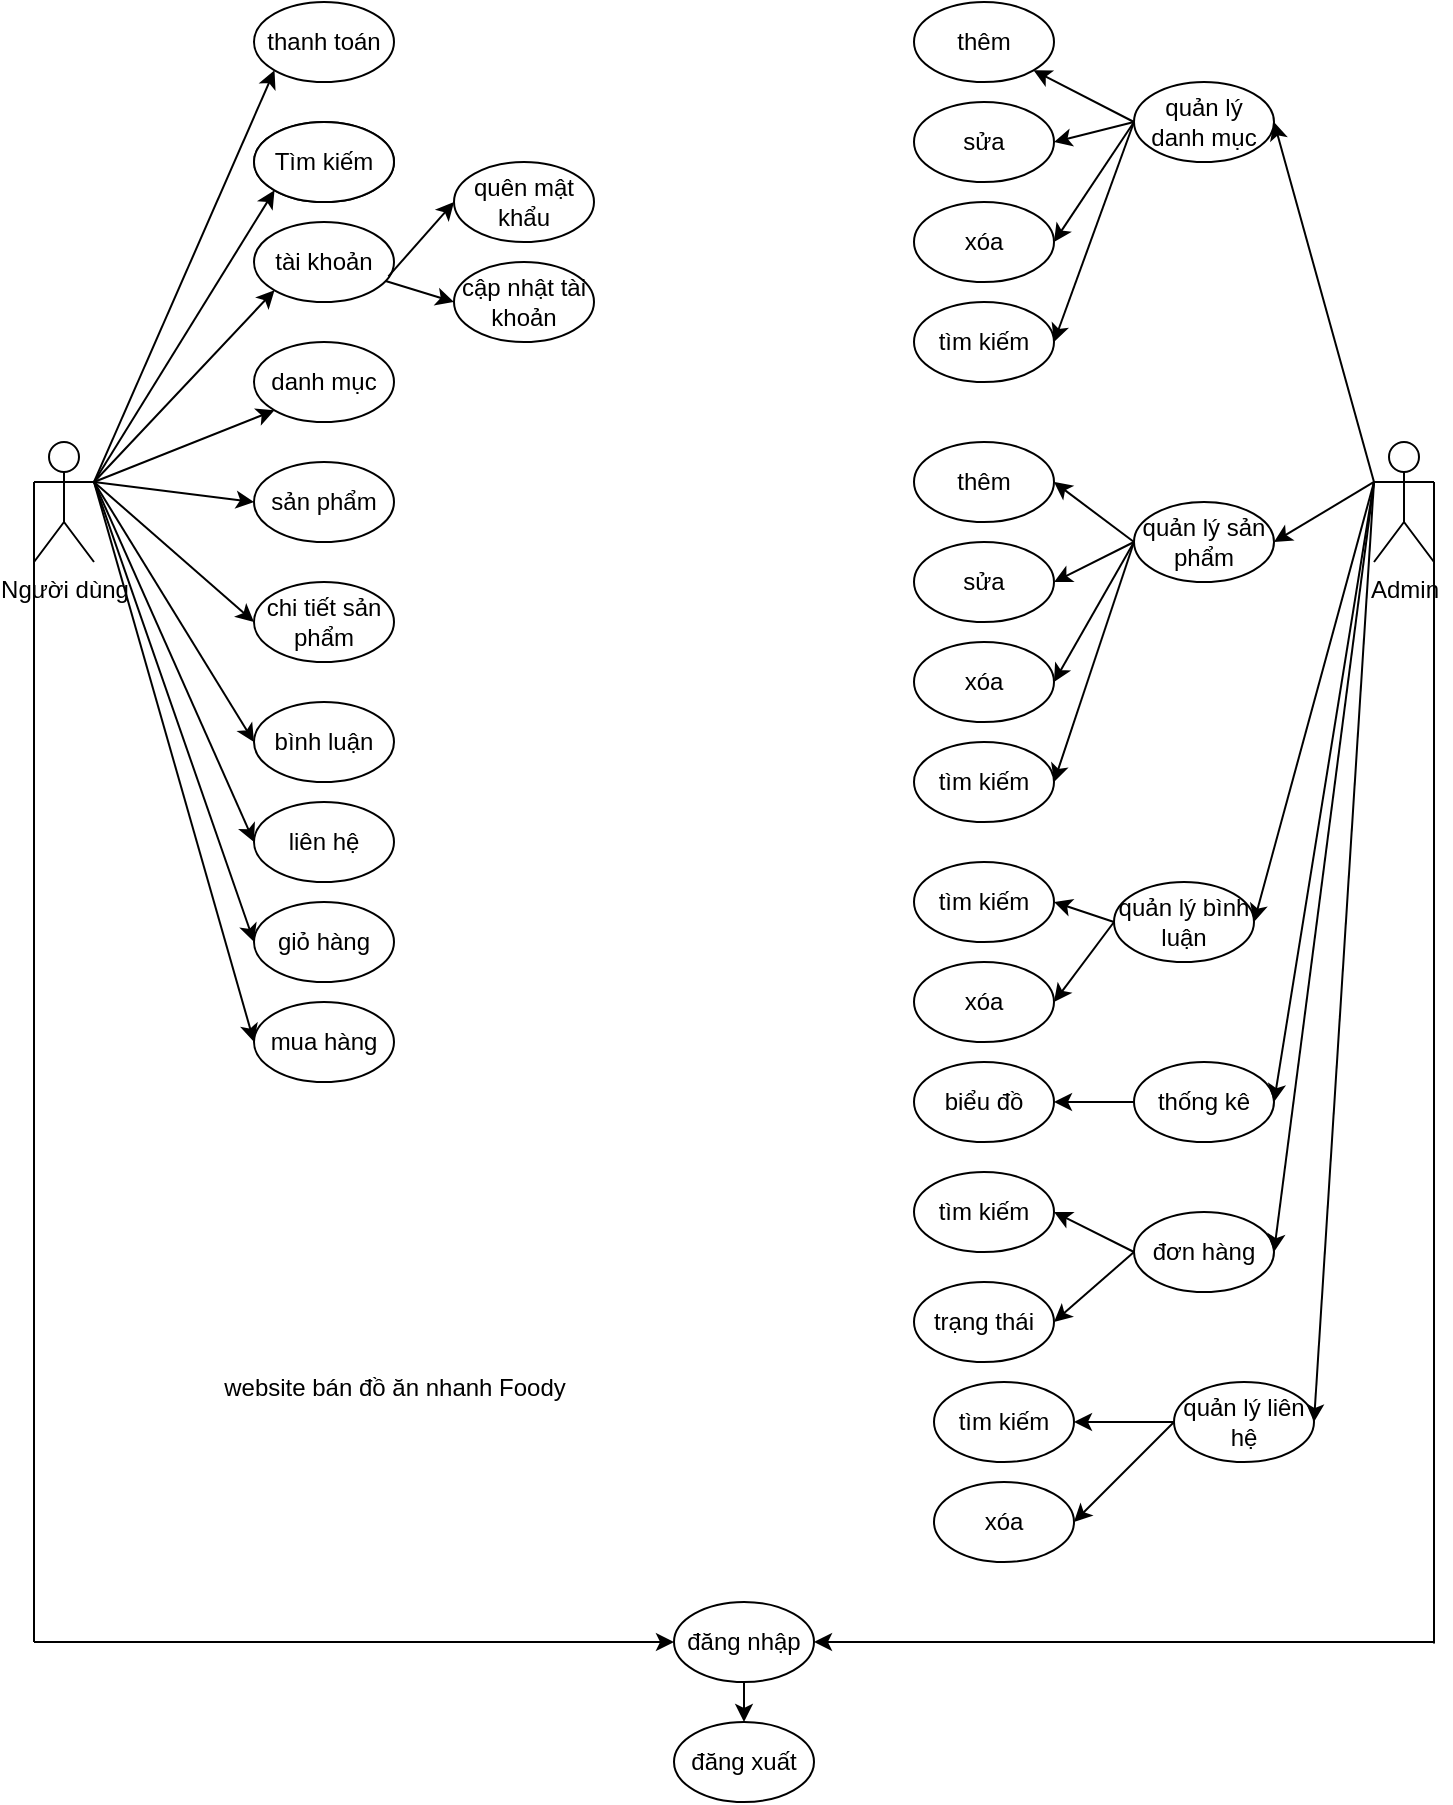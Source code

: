 <mxfile version="22.1.5" type="google">
  <diagram name="Trang-1" id="VGDVJF5gW8uE5xd4Rh-o">
    <mxGraphModel grid="1" page="1" gridSize="10" guides="1" tooltips="1" connect="1" arrows="1" fold="1" pageScale="1" pageWidth="827" pageHeight="1169" math="0" shadow="0">
      <root>
        <mxCell id="0" />
        <mxCell id="1" parent="0" />
        <mxCell id="Pf5I1L1zVMzR1r-fhsG0-1" value="Admin" style="shape=umlActor;verticalLabelPosition=bottom;verticalAlign=top;html=1;outlineConnect=0;" vertex="1" parent="1">
          <mxGeometry x="750" y="200" width="30" height="60" as="geometry" />
        </mxCell>
        <mxCell id="Pf5I1L1zVMzR1r-fhsG0-2" value="Người dùng" style="shape=umlActor;verticalLabelPosition=bottom;verticalAlign=top;html=1;outlineConnect=0;" vertex="1" parent="1">
          <mxGeometry x="80" y="200" width="30" height="60" as="geometry" />
        </mxCell>
        <mxCell id="Pf5I1L1zVMzR1r-fhsG0-7" value="Tìm kiếm" style="ellipse;whiteSpace=wrap;html=1;" vertex="1" parent="1">
          <mxGeometry x="190" y="40" width="70" height="40" as="geometry" />
        </mxCell>
        <mxCell id="Pf5I1L1zVMzR1r-fhsG0-8" value="Tìm kiếm" style="ellipse;whiteSpace=wrap;html=1;" vertex="1" parent="1">
          <mxGeometry x="190" y="40" width="70" height="40" as="geometry" />
        </mxCell>
        <mxCell id="Pf5I1L1zVMzR1r-fhsG0-9" value="tài khoản" style="ellipse;whiteSpace=wrap;html=1;" vertex="1" parent="1">
          <mxGeometry x="190" y="90" width="70" height="40" as="geometry" />
        </mxCell>
        <mxCell id="Pf5I1L1zVMzR1r-fhsG0-11" value="bình luận" style="ellipse;whiteSpace=wrap;html=1;" vertex="1" parent="1">
          <mxGeometry x="190" y="330" width="70" height="40" as="geometry" />
        </mxCell>
        <mxCell id="Pf5I1L1zVMzR1r-fhsG0-12" value="sản phẩm" style="ellipse;whiteSpace=wrap;html=1;" vertex="1" parent="1">
          <mxGeometry x="190" y="210" width="70" height="40" as="geometry" />
        </mxCell>
        <mxCell id="Pf5I1L1zVMzR1r-fhsG0-13" value="danh mục" style="ellipse;whiteSpace=wrap;html=1;" vertex="1" parent="1">
          <mxGeometry x="190" y="150" width="70" height="40" as="geometry" />
        </mxCell>
        <mxCell id="Pf5I1L1zVMzR1r-fhsG0-14" value="cập nhật tài khoản" style="ellipse;whiteSpace=wrap;html=1;" vertex="1" parent="1">
          <mxGeometry x="290" y="110" width="70" height="40" as="geometry" />
        </mxCell>
        <mxCell id="Pf5I1L1zVMzR1r-fhsG0-15" value="chi tiết sản phẩm" style="ellipse;whiteSpace=wrap;html=1;" vertex="1" parent="1">
          <mxGeometry x="190" y="270" width="70" height="40" as="geometry" />
        </mxCell>
        <mxCell id="Pf5I1L1zVMzR1r-fhsG0-16" value="quên mật khẩu" style="ellipse;whiteSpace=wrap;html=1;" vertex="1" parent="1">
          <mxGeometry x="290" y="60" width="70" height="40" as="geometry" />
        </mxCell>
        <mxCell id="Pf5I1L1zVMzR1r-fhsG0-19" value="" style="endArrow=classic;html=1;rounded=0;exitX=0.96;exitY=0.68;exitDx=0;exitDy=0;exitPerimeter=0;entryX=0;entryY=0.5;entryDx=0;entryDy=0;" edge="1" parent="1" source="Pf5I1L1zVMzR1r-fhsG0-9" target="Pf5I1L1zVMzR1r-fhsG0-16">
          <mxGeometry width="50" height="50" relative="1" as="geometry">
            <mxPoint x="390" y="270" as="sourcePoint" />
            <mxPoint x="440" y="220" as="targetPoint" />
          </mxGeometry>
        </mxCell>
        <mxCell id="Pf5I1L1zVMzR1r-fhsG0-20" value="" style="endArrow=classic;html=1;rounded=0;entryX=0;entryY=0.5;entryDx=0;entryDy=0;" edge="1" parent="1" source="Pf5I1L1zVMzR1r-fhsG0-9" target="Pf5I1L1zVMzR1r-fhsG0-14">
          <mxGeometry width="50" height="50" relative="1" as="geometry">
            <mxPoint x="260" y="120" as="sourcePoint" />
            <mxPoint x="440" y="220" as="targetPoint" />
          </mxGeometry>
        </mxCell>
        <mxCell id="Pf5I1L1zVMzR1r-fhsG0-21" value="giỏ hàng" style="ellipse;whiteSpace=wrap;html=1;" vertex="1" parent="1">
          <mxGeometry x="190" y="430" width="70" height="40" as="geometry" />
        </mxCell>
        <mxCell id="Pf5I1L1zVMzR1r-fhsG0-22" value="liên hệ" style="ellipse;whiteSpace=wrap;html=1;" vertex="1" parent="1">
          <mxGeometry x="190" y="380" width="70" height="40" as="geometry" />
        </mxCell>
        <mxCell id="Pf5I1L1zVMzR1r-fhsG0-23" value="mua hàng" style="ellipse;whiteSpace=wrap;html=1;" vertex="1" parent="1">
          <mxGeometry x="190" y="480" width="70" height="40" as="geometry" />
        </mxCell>
        <mxCell id="Pf5I1L1zVMzR1r-fhsG0-24" value="tìm kiếm" style="ellipse;whiteSpace=wrap;html=1;" vertex="1" parent="1">
          <mxGeometry x="520" y="130" width="70" height="40" as="geometry" />
        </mxCell>
        <mxCell id="Pf5I1L1zVMzR1r-fhsG0-25" value="thanh toán" style="ellipse;whiteSpace=wrap;html=1;" vertex="1" parent="1">
          <mxGeometry x="190" y="-20" width="70" height="40" as="geometry" />
        </mxCell>
        <mxCell id="Pf5I1L1zVMzR1r-fhsG0-26" value="quản lý danh mục" style="ellipse;whiteSpace=wrap;html=1;" vertex="1" parent="1">
          <mxGeometry x="630" y="20" width="70" height="40" as="geometry" />
        </mxCell>
        <mxCell id="Pf5I1L1zVMzR1r-fhsG0-28" value="" style="endArrow=classic;html=1;rounded=0;exitX=1;exitY=0.333;exitDx=0;exitDy=0;exitPerimeter=0;entryX=0;entryY=1;entryDx=0;entryDy=0;" edge="1" parent="1" source="Pf5I1L1zVMzR1r-fhsG0-2" target="Pf5I1L1zVMzR1r-fhsG0-25">
          <mxGeometry width="50" height="50" relative="1" as="geometry">
            <mxPoint x="390" y="270" as="sourcePoint" />
            <mxPoint x="440" y="220" as="targetPoint" />
          </mxGeometry>
        </mxCell>
        <mxCell id="Pf5I1L1zVMzR1r-fhsG0-29" value="" style="endArrow=classic;html=1;rounded=0;exitX=1;exitY=0.333;exitDx=0;exitDy=0;exitPerimeter=0;entryX=0;entryY=1;entryDx=0;entryDy=0;" edge="1" parent="1" source="Pf5I1L1zVMzR1r-fhsG0-2" target="Pf5I1L1zVMzR1r-fhsG0-8">
          <mxGeometry width="50" height="50" relative="1" as="geometry">
            <mxPoint x="390" y="270" as="sourcePoint" />
            <mxPoint x="440" y="220" as="targetPoint" />
          </mxGeometry>
        </mxCell>
        <mxCell id="Pf5I1L1zVMzR1r-fhsG0-30" value="" style="endArrow=classic;html=1;rounded=0;exitX=1;exitY=0.333;exitDx=0;exitDy=0;exitPerimeter=0;entryX=0;entryY=1;entryDx=0;entryDy=0;" edge="1" parent="1" source="Pf5I1L1zVMzR1r-fhsG0-2" target="Pf5I1L1zVMzR1r-fhsG0-9">
          <mxGeometry width="50" height="50" relative="1" as="geometry">
            <mxPoint x="390" y="270" as="sourcePoint" />
            <mxPoint x="440" y="220" as="targetPoint" />
          </mxGeometry>
        </mxCell>
        <mxCell id="Pf5I1L1zVMzR1r-fhsG0-31" value="" style="endArrow=classic;html=1;rounded=0;entryX=0;entryY=1;entryDx=0;entryDy=0;" edge="1" parent="1" target="Pf5I1L1zVMzR1r-fhsG0-13">
          <mxGeometry width="50" height="50" relative="1" as="geometry">
            <mxPoint x="110" y="220" as="sourcePoint" />
            <mxPoint x="440" y="220" as="targetPoint" />
          </mxGeometry>
        </mxCell>
        <mxCell id="Pf5I1L1zVMzR1r-fhsG0-32" value="" style="endArrow=classic;html=1;rounded=0;exitX=1;exitY=0.333;exitDx=0;exitDy=0;exitPerimeter=0;entryX=0;entryY=0.5;entryDx=0;entryDy=0;" edge="1" parent="1" source="Pf5I1L1zVMzR1r-fhsG0-2" target="Pf5I1L1zVMzR1r-fhsG0-12">
          <mxGeometry width="50" height="50" relative="1" as="geometry">
            <mxPoint x="390" y="270" as="sourcePoint" />
            <mxPoint x="440" y="220" as="targetPoint" />
          </mxGeometry>
        </mxCell>
        <mxCell id="Pf5I1L1zVMzR1r-fhsG0-33" value="" style="endArrow=classic;html=1;rounded=0;exitX=1;exitY=0.333;exitDx=0;exitDy=0;exitPerimeter=0;entryX=0;entryY=0.5;entryDx=0;entryDy=0;" edge="1" parent="1" source="Pf5I1L1zVMzR1r-fhsG0-2" target="Pf5I1L1zVMzR1r-fhsG0-15">
          <mxGeometry width="50" height="50" relative="1" as="geometry">
            <mxPoint x="390" y="270" as="sourcePoint" />
            <mxPoint x="440" y="220" as="targetPoint" />
          </mxGeometry>
        </mxCell>
        <mxCell id="Pf5I1L1zVMzR1r-fhsG0-34" value="" style="endArrow=classic;html=1;rounded=0;exitX=1;exitY=0.333;exitDx=0;exitDy=0;exitPerimeter=0;entryX=0;entryY=0.5;entryDx=0;entryDy=0;" edge="1" parent="1" source="Pf5I1L1zVMzR1r-fhsG0-2" target="Pf5I1L1zVMzR1r-fhsG0-11">
          <mxGeometry width="50" height="50" relative="1" as="geometry">
            <mxPoint x="390" y="270" as="sourcePoint" />
            <mxPoint x="440" y="220" as="targetPoint" />
          </mxGeometry>
        </mxCell>
        <mxCell id="Pf5I1L1zVMzR1r-fhsG0-35" value="" style="endArrow=classic;html=1;rounded=0;exitX=1;exitY=0.333;exitDx=0;exitDy=0;exitPerimeter=0;entryX=0;entryY=0.5;entryDx=0;entryDy=0;" edge="1" parent="1" source="Pf5I1L1zVMzR1r-fhsG0-2" target="Pf5I1L1zVMzR1r-fhsG0-22">
          <mxGeometry width="50" height="50" relative="1" as="geometry">
            <mxPoint x="390" y="270" as="sourcePoint" />
            <mxPoint x="440" y="220" as="targetPoint" />
          </mxGeometry>
        </mxCell>
        <mxCell id="Pf5I1L1zVMzR1r-fhsG0-36" value="" style="endArrow=classic;html=1;rounded=0;exitX=1;exitY=0.333;exitDx=0;exitDy=0;exitPerimeter=0;entryX=0;entryY=0.5;entryDx=0;entryDy=0;" edge="1" parent="1" source="Pf5I1L1zVMzR1r-fhsG0-2" target="Pf5I1L1zVMzR1r-fhsG0-21">
          <mxGeometry width="50" height="50" relative="1" as="geometry">
            <mxPoint x="390" y="270" as="sourcePoint" />
            <mxPoint x="440" y="220" as="targetPoint" />
          </mxGeometry>
        </mxCell>
        <mxCell id="Pf5I1L1zVMzR1r-fhsG0-37" value="" style="endArrow=classic;html=1;rounded=0;exitX=1;exitY=0.333;exitDx=0;exitDy=0;exitPerimeter=0;entryX=0;entryY=0.5;entryDx=0;entryDy=0;" edge="1" parent="1" source="Pf5I1L1zVMzR1r-fhsG0-2" target="Pf5I1L1zVMzR1r-fhsG0-23">
          <mxGeometry width="50" height="50" relative="1" as="geometry">
            <mxPoint x="390" y="270" as="sourcePoint" />
            <mxPoint x="440" y="220" as="targetPoint" />
          </mxGeometry>
        </mxCell>
        <mxCell id="Pf5I1L1zVMzR1r-fhsG0-38" value="xóa" style="ellipse;whiteSpace=wrap;html=1;" vertex="1" parent="1">
          <mxGeometry x="520" y="80" width="70" height="40" as="geometry" />
        </mxCell>
        <mxCell id="Pf5I1L1zVMzR1r-fhsG0-39" value="sửa" style="ellipse;whiteSpace=wrap;html=1;" vertex="1" parent="1">
          <mxGeometry x="520" y="30" width="70" height="40" as="geometry" />
        </mxCell>
        <mxCell id="Pf5I1L1zVMzR1r-fhsG0-40" value="thêm" style="ellipse;whiteSpace=wrap;html=1;" vertex="1" parent="1">
          <mxGeometry x="520" y="-20" width="70" height="40" as="geometry" />
        </mxCell>
        <mxCell id="Pf5I1L1zVMzR1r-fhsG0-42" value="quản lý sản phẩm" style="ellipse;whiteSpace=wrap;html=1;" vertex="1" parent="1">
          <mxGeometry x="630" y="230" width="70" height="40" as="geometry" />
        </mxCell>
        <mxCell id="Pf5I1L1zVMzR1r-fhsG0-44" value="" style="endArrow=classic;html=1;rounded=0;entryX=1;entryY=1;entryDx=0;entryDy=0;exitX=0;exitY=0.5;exitDx=0;exitDy=0;" edge="1" parent="1" source="Pf5I1L1zVMzR1r-fhsG0-26" target="Pf5I1L1zVMzR1r-fhsG0-40">
          <mxGeometry width="50" height="50" relative="1" as="geometry">
            <mxPoint x="660" y="80" as="sourcePoint" />
            <mxPoint x="440" y="220" as="targetPoint" />
          </mxGeometry>
        </mxCell>
        <mxCell id="Pf5I1L1zVMzR1r-fhsG0-46" value="" style="endArrow=classic;html=1;rounded=0;exitX=0;exitY=0.5;exitDx=0;exitDy=0;entryX=1;entryY=0.5;entryDx=0;entryDy=0;" edge="1" parent="1" source="Pf5I1L1zVMzR1r-fhsG0-26" target="Pf5I1L1zVMzR1r-fhsG0-39">
          <mxGeometry width="50" height="50" relative="1" as="geometry">
            <mxPoint x="390" y="270" as="sourcePoint" />
            <mxPoint x="440" y="220" as="targetPoint" />
          </mxGeometry>
        </mxCell>
        <mxCell id="Pf5I1L1zVMzR1r-fhsG0-47" value="" style="endArrow=classic;html=1;rounded=0;exitX=0;exitY=0.5;exitDx=0;exitDy=0;entryX=1;entryY=0.5;entryDx=0;entryDy=0;" edge="1" parent="1" source="Pf5I1L1zVMzR1r-fhsG0-26" target="Pf5I1L1zVMzR1r-fhsG0-38">
          <mxGeometry width="50" height="50" relative="1" as="geometry">
            <mxPoint x="390" y="270" as="sourcePoint" />
            <mxPoint x="440" y="220" as="targetPoint" />
          </mxGeometry>
        </mxCell>
        <mxCell id="Pf5I1L1zVMzR1r-fhsG0-48" value="" style="endArrow=classic;html=1;rounded=0;exitX=0;exitY=0.5;exitDx=0;exitDy=0;entryX=1;entryY=0.5;entryDx=0;entryDy=0;" edge="1" parent="1" source="Pf5I1L1zVMzR1r-fhsG0-26" target="Pf5I1L1zVMzR1r-fhsG0-24">
          <mxGeometry width="50" height="50" relative="1" as="geometry">
            <mxPoint x="390" y="270" as="sourcePoint" />
            <mxPoint x="440" y="220" as="targetPoint" />
          </mxGeometry>
        </mxCell>
        <mxCell id="Pf5I1L1zVMzR1r-fhsG0-49" value="tìm kiếm" style="ellipse;whiteSpace=wrap;html=1;" vertex="1" parent="1">
          <mxGeometry x="520" y="350" width="70" height="40" as="geometry" />
        </mxCell>
        <mxCell id="Pf5I1L1zVMzR1r-fhsG0-50" value="xóa" style="ellipse;whiteSpace=wrap;html=1;" vertex="1" parent="1">
          <mxGeometry x="520" y="300" width="70" height="40" as="geometry" />
        </mxCell>
        <mxCell id="Pf5I1L1zVMzR1r-fhsG0-51" value="sửa" style="ellipse;whiteSpace=wrap;html=1;" vertex="1" parent="1">
          <mxGeometry x="520" y="250" width="70" height="40" as="geometry" />
        </mxCell>
        <mxCell id="Pf5I1L1zVMzR1r-fhsG0-52" value="thêm" style="ellipse;whiteSpace=wrap;html=1;" vertex="1" parent="1">
          <mxGeometry x="520" y="200" width="70" height="40" as="geometry" />
        </mxCell>
        <mxCell id="Pf5I1L1zVMzR1r-fhsG0-53" value="" style="endArrow=classic;html=1;rounded=0;exitX=0;exitY=0.5;exitDx=0;exitDy=0;entryX=1;entryY=0.5;entryDx=0;entryDy=0;" edge="1" parent="1" source="Pf5I1L1zVMzR1r-fhsG0-42" target="Pf5I1L1zVMzR1r-fhsG0-52">
          <mxGeometry width="50" height="50" relative="1" as="geometry">
            <mxPoint x="390" y="270" as="sourcePoint" />
            <mxPoint x="440" y="220" as="targetPoint" />
          </mxGeometry>
        </mxCell>
        <mxCell id="Pf5I1L1zVMzR1r-fhsG0-54" value="" style="endArrow=classic;html=1;rounded=0;exitX=0;exitY=0.5;exitDx=0;exitDy=0;entryX=1;entryY=0.5;entryDx=0;entryDy=0;" edge="1" parent="1" source="Pf5I1L1zVMzR1r-fhsG0-42" target="Pf5I1L1zVMzR1r-fhsG0-51">
          <mxGeometry width="50" height="50" relative="1" as="geometry">
            <mxPoint x="390" y="270" as="sourcePoint" />
            <mxPoint x="440" y="220" as="targetPoint" />
          </mxGeometry>
        </mxCell>
        <mxCell id="Pf5I1L1zVMzR1r-fhsG0-55" value="" style="endArrow=classic;html=1;rounded=0;exitX=0;exitY=0.5;exitDx=0;exitDy=0;entryX=1;entryY=0.5;entryDx=0;entryDy=0;" edge="1" parent="1" source="Pf5I1L1zVMzR1r-fhsG0-42" target="Pf5I1L1zVMzR1r-fhsG0-50">
          <mxGeometry width="50" height="50" relative="1" as="geometry">
            <mxPoint x="390" y="270" as="sourcePoint" />
            <mxPoint x="440" y="220" as="targetPoint" />
          </mxGeometry>
        </mxCell>
        <mxCell id="Pf5I1L1zVMzR1r-fhsG0-56" value="" style="endArrow=classic;html=1;rounded=0;exitX=0;exitY=0.5;exitDx=0;exitDy=0;entryX=1;entryY=0.5;entryDx=0;entryDy=0;" edge="1" parent="1" source="Pf5I1L1zVMzR1r-fhsG0-42" target="Pf5I1L1zVMzR1r-fhsG0-49">
          <mxGeometry width="50" height="50" relative="1" as="geometry">
            <mxPoint x="390" y="270" as="sourcePoint" />
            <mxPoint x="440" y="220" as="targetPoint" />
          </mxGeometry>
        </mxCell>
        <mxCell id="Pf5I1L1zVMzR1r-fhsG0-57" value="" style="endArrow=classic;html=1;rounded=0;exitX=0;exitY=0.333;exitDx=0;exitDy=0;exitPerimeter=0;entryX=1;entryY=0.5;entryDx=0;entryDy=0;" edge="1" parent="1" source="Pf5I1L1zVMzR1r-fhsG0-1" target="Pf5I1L1zVMzR1r-fhsG0-26">
          <mxGeometry width="50" height="50" relative="1" as="geometry">
            <mxPoint x="390" y="270" as="sourcePoint" />
            <mxPoint x="440" y="220" as="targetPoint" />
          </mxGeometry>
        </mxCell>
        <mxCell id="Pf5I1L1zVMzR1r-fhsG0-58" value="" style="endArrow=classic;html=1;rounded=0;exitX=0;exitY=0.333;exitDx=0;exitDy=0;exitPerimeter=0;entryX=1;entryY=0.5;entryDx=0;entryDy=0;" edge="1" parent="1" source="Pf5I1L1zVMzR1r-fhsG0-1" target="Pf5I1L1zVMzR1r-fhsG0-42">
          <mxGeometry width="50" height="50" relative="1" as="geometry">
            <mxPoint x="390" y="270" as="sourcePoint" />
            <mxPoint x="440" y="220" as="targetPoint" />
          </mxGeometry>
        </mxCell>
        <mxCell id="Pf5I1L1zVMzR1r-fhsG0-59" value="xóa" style="ellipse;whiteSpace=wrap;html=1;" vertex="1" parent="1">
          <mxGeometry x="520" y="460" width="70" height="40" as="geometry" />
        </mxCell>
        <mxCell id="Pf5I1L1zVMzR1r-fhsG0-60" value="tìm kiếm" style="ellipse;whiteSpace=wrap;html=1;" vertex="1" parent="1">
          <mxGeometry x="520" y="410" width="70" height="40" as="geometry" />
        </mxCell>
        <mxCell id="Pf5I1L1zVMzR1r-fhsG0-61" value="quản lý bình luận" style="ellipse;whiteSpace=wrap;html=1;" vertex="1" parent="1">
          <mxGeometry x="620" y="420" width="70" height="40" as="geometry" />
        </mxCell>
        <mxCell id="Pf5I1L1zVMzR1r-fhsG0-62" value="" style="endArrow=classic;html=1;rounded=0;exitX=0;exitY=0.5;exitDx=0;exitDy=0;entryX=1;entryY=0.5;entryDx=0;entryDy=0;" edge="1" parent="1" source="Pf5I1L1zVMzR1r-fhsG0-61" target="Pf5I1L1zVMzR1r-fhsG0-60">
          <mxGeometry width="50" height="50" relative="1" as="geometry">
            <mxPoint x="390" y="470" as="sourcePoint" />
            <mxPoint x="440" y="420" as="targetPoint" />
          </mxGeometry>
        </mxCell>
        <mxCell id="Pf5I1L1zVMzR1r-fhsG0-63" value="" style="endArrow=classic;html=1;rounded=0;exitX=0;exitY=0.5;exitDx=0;exitDy=0;entryX=1;entryY=0.5;entryDx=0;entryDy=0;" edge="1" parent="1" source="Pf5I1L1zVMzR1r-fhsG0-61" target="Pf5I1L1zVMzR1r-fhsG0-59">
          <mxGeometry width="50" height="50" relative="1" as="geometry">
            <mxPoint x="390" y="470" as="sourcePoint" />
            <mxPoint x="440" y="420" as="targetPoint" />
          </mxGeometry>
        </mxCell>
        <mxCell id="Pf5I1L1zVMzR1r-fhsG0-64" value="" style="endArrow=classic;html=1;rounded=0;exitX=0;exitY=0.333;exitDx=0;exitDy=0;exitPerimeter=0;entryX=1;entryY=0.5;entryDx=0;entryDy=0;" edge="1" parent="1" source="Pf5I1L1zVMzR1r-fhsG0-1" target="Pf5I1L1zVMzR1r-fhsG0-61">
          <mxGeometry width="50" height="50" relative="1" as="geometry">
            <mxPoint x="390" y="470" as="sourcePoint" />
            <mxPoint x="440" y="420" as="targetPoint" />
          </mxGeometry>
        </mxCell>
        <mxCell id="Pf5I1L1zVMzR1r-fhsG0-65" value="biểu đồ" style="ellipse;whiteSpace=wrap;html=1;" vertex="1" parent="1">
          <mxGeometry x="520" y="510" width="70" height="40" as="geometry" />
        </mxCell>
        <mxCell id="Pf5I1L1zVMzR1r-fhsG0-66" value="thống kê" style="ellipse;whiteSpace=wrap;html=1;" vertex="1" parent="1">
          <mxGeometry x="630" y="510" width="70" height="40" as="geometry" />
        </mxCell>
        <mxCell id="Pf5I1L1zVMzR1r-fhsG0-67" value="" style="endArrow=classic;html=1;rounded=0;exitX=0;exitY=0.5;exitDx=0;exitDy=0;entryX=1;entryY=0.5;entryDx=0;entryDy=0;" edge="1" parent="1" source="Pf5I1L1zVMzR1r-fhsG0-66" target="Pf5I1L1zVMzR1r-fhsG0-65">
          <mxGeometry width="50" height="50" relative="1" as="geometry">
            <mxPoint x="390" y="570" as="sourcePoint" />
            <mxPoint x="440" y="520" as="targetPoint" />
          </mxGeometry>
        </mxCell>
        <mxCell id="Pf5I1L1zVMzR1r-fhsG0-68" value="" style="endArrow=classic;html=1;rounded=0;entryX=1;entryY=0.5;entryDx=0;entryDy=0;exitX=0;exitY=0.333;exitDx=0;exitDy=0;exitPerimeter=0;" edge="1" parent="1" source="Pf5I1L1zVMzR1r-fhsG0-1" target="Pf5I1L1zVMzR1r-fhsG0-66">
          <mxGeometry width="50" height="50" relative="1" as="geometry">
            <mxPoint x="730" y="220" as="sourcePoint" />
            <mxPoint x="440" y="520" as="targetPoint" />
          </mxGeometry>
        </mxCell>
        <mxCell id="Pf5I1L1zVMzR1r-fhsG0-69" value="đơn hàng" style="ellipse;whiteSpace=wrap;html=1;" vertex="1" parent="1">
          <mxGeometry x="630" y="585" width="70" height="40" as="geometry" />
        </mxCell>
        <mxCell id="Pf5I1L1zVMzR1r-fhsG0-70" value="trạng thái" style="ellipse;whiteSpace=wrap;html=1;" vertex="1" parent="1">
          <mxGeometry x="520" y="620" width="70" height="40" as="geometry" />
        </mxCell>
        <mxCell id="Pf5I1L1zVMzR1r-fhsG0-71" value="tìm kiếm" style="ellipse;whiteSpace=wrap;html=1;" vertex="1" parent="1">
          <mxGeometry x="520" y="565" width="70" height="40" as="geometry" />
        </mxCell>
        <mxCell id="Pf5I1L1zVMzR1r-fhsG0-72" value="" style="endArrow=classic;html=1;rounded=0;exitX=0;exitY=0.5;exitDx=0;exitDy=0;entryX=1;entryY=0.5;entryDx=0;entryDy=0;" edge="1" parent="1" source="Pf5I1L1zVMzR1r-fhsG0-69" target="Pf5I1L1zVMzR1r-fhsG0-71">
          <mxGeometry width="50" height="50" relative="1" as="geometry">
            <mxPoint x="390" y="570" as="sourcePoint" />
            <mxPoint x="440" y="520" as="targetPoint" />
          </mxGeometry>
        </mxCell>
        <mxCell id="Pf5I1L1zVMzR1r-fhsG0-73" value="" style="endArrow=classic;html=1;rounded=0;exitX=0;exitY=0.5;exitDx=0;exitDy=0;entryX=1;entryY=0.5;entryDx=0;entryDy=0;" edge="1" parent="1" source="Pf5I1L1zVMzR1r-fhsG0-69" target="Pf5I1L1zVMzR1r-fhsG0-70">
          <mxGeometry width="50" height="50" relative="1" as="geometry">
            <mxPoint x="390" y="570" as="sourcePoint" />
            <mxPoint x="440" y="520" as="targetPoint" />
          </mxGeometry>
        </mxCell>
        <mxCell id="Pf5I1L1zVMzR1r-fhsG0-74" value="" style="endArrow=classic;html=1;rounded=0;entryX=1;entryY=0.5;entryDx=0;entryDy=0;exitX=0;exitY=0.333;exitDx=0;exitDy=0;exitPerimeter=0;" edge="1" parent="1" source="Pf5I1L1zVMzR1r-fhsG0-1" target="Pf5I1L1zVMzR1r-fhsG0-69">
          <mxGeometry width="50" height="50" relative="1" as="geometry">
            <mxPoint x="390" y="570" as="sourcePoint" />
            <mxPoint x="440" y="520" as="targetPoint" />
          </mxGeometry>
        </mxCell>
        <mxCell id="Pf5I1L1zVMzR1r-fhsG0-75" value="xóa" style="ellipse;whiteSpace=wrap;html=1;" vertex="1" parent="1">
          <mxGeometry x="530" y="720" width="70" height="40" as="geometry" />
        </mxCell>
        <mxCell id="Pf5I1L1zVMzR1r-fhsG0-76" value="tìm kiếm" style="ellipse;whiteSpace=wrap;html=1;" vertex="1" parent="1">
          <mxGeometry x="530" y="670" width="70" height="40" as="geometry" />
        </mxCell>
        <mxCell id="Pf5I1L1zVMzR1r-fhsG0-77" value="quản lý liên hệ" style="ellipse;whiteSpace=wrap;html=1;" vertex="1" parent="1">
          <mxGeometry x="650" y="670" width="70" height="40" as="geometry" />
        </mxCell>
        <mxCell id="Pf5I1L1zVMzR1r-fhsG0-78" value="" style="endArrow=classic;html=1;rounded=0;exitX=0;exitY=0.5;exitDx=0;exitDy=0;entryX=1;entryY=0.5;entryDx=0;entryDy=0;" edge="1" parent="1" source="Pf5I1L1zVMzR1r-fhsG0-77" target="Pf5I1L1zVMzR1r-fhsG0-76">
          <mxGeometry width="50" height="50" relative="1" as="geometry">
            <mxPoint x="390" y="690" as="sourcePoint" />
            <mxPoint x="440" y="640" as="targetPoint" />
          </mxGeometry>
        </mxCell>
        <mxCell id="Pf5I1L1zVMzR1r-fhsG0-79" value="" style="endArrow=classic;html=1;rounded=0;exitX=0;exitY=0.5;exitDx=0;exitDy=0;entryX=1;entryY=0.5;entryDx=0;entryDy=0;" edge="1" parent="1" source="Pf5I1L1zVMzR1r-fhsG0-77" target="Pf5I1L1zVMzR1r-fhsG0-75">
          <mxGeometry width="50" height="50" relative="1" as="geometry">
            <mxPoint x="390" y="690" as="sourcePoint" />
            <mxPoint x="440" y="640" as="targetPoint" />
          </mxGeometry>
        </mxCell>
        <mxCell id="Pf5I1L1zVMzR1r-fhsG0-80" value="" style="endArrow=classic;html=1;rounded=0;entryX=1;entryY=0.5;entryDx=0;entryDy=0;exitX=0;exitY=0.333;exitDx=0;exitDy=0;exitPerimeter=0;" edge="1" parent="1" source="Pf5I1L1zVMzR1r-fhsG0-1" target="Pf5I1L1zVMzR1r-fhsG0-77">
          <mxGeometry width="50" height="50" relative="1" as="geometry">
            <mxPoint x="390" y="690" as="sourcePoint" />
            <mxPoint x="440" y="640" as="targetPoint" />
          </mxGeometry>
        </mxCell>
        <mxCell id="Pf5I1L1zVMzR1r-fhsG0-81" value="" style="endArrow=none;html=1;rounded=0;exitX=0;exitY=0.333;exitDx=0;exitDy=0;exitPerimeter=0;" edge="1" parent="1" source="Pf5I1L1zVMzR1r-fhsG0-2">
          <mxGeometry width="50" height="50" relative="1" as="geometry">
            <mxPoint x="390" y="370" as="sourcePoint" />
            <mxPoint x="80" y="800" as="targetPoint" />
          </mxGeometry>
        </mxCell>
        <mxCell id="Pf5I1L1zVMzR1r-fhsG0-82" value="" style="endArrow=none;html=1;rounded=0;exitX=1;exitY=0.333;exitDx=0;exitDy=0;exitPerimeter=0;" edge="1" parent="1" source="Pf5I1L1zVMzR1r-fhsG0-1">
          <mxGeometry width="50" height="50" relative="1" as="geometry">
            <mxPoint x="390" y="250" as="sourcePoint" />
            <mxPoint x="780" y="800.8" as="targetPoint" />
          </mxGeometry>
        </mxCell>
        <mxCell id="Pf5I1L1zVMzR1r-fhsG0-84" value="đăng xuất" style="ellipse;whiteSpace=wrap;html=1;" vertex="1" parent="1">
          <mxGeometry x="400" y="840" width="70" height="40" as="geometry" />
        </mxCell>
        <mxCell id="Pf5I1L1zVMzR1r-fhsG0-85" value="đăng nhập" style="ellipse;whiteSpace=wrap;html=1;" vertex="1" parent="1">
          <mxGeometry x="400" y="780" width="70" height="40" as="geometry" />
        </mxCell>
        <mxCell id="Pf5I1L1zVMzR1r-fhsG0-86" value="" style="endArrow=classic;html=1;rounded=0;entryX=0;entryY=0.5;entryDx=0;entryDy=0;" edge="1" parent="1" target="Pf5I1L1zVMzR1r-fhsG0-85">
          <mxGeometry width="50" height="50" relative="1" as="geometry">
            <mxPoint x="80" y="800" as="sourcePoint" />
            <mxPoint x="440" y="730" as="targetPoint" />
          </mxGeometry>
        </mxCell>
        <mxCell id="Pf5I1L1zVMzR1r-fhsG0-87" value="" style="endArrow=classic;html=1;rounded=0;entryX=1;entryY=0.5;entryDx=0;entryDy=0;" edge="1" parent="1" target="Pf5I1L1zVMzR1r-fhsG0-85">
          <mxGeometry width="50" height="50" relative="1" as="geometry">
            <mxPoint x="780" y="800" as="sourcePoint" />
            <mxPoint x="440" y="730" as="targetPoint" />
          </mxGeometry>
        </mxCell>
        <mxCell id="Pf5I1L1zVMzR1r-fhsG0-88" value="" style="endArrow=classic;html=1;rounded=0;exitX=0.5;exitY=1;exitDx=0;exitDy=0;entryX=0.5;entryY=0;entryDx=0;entryDy=0;" edge="1" parent="1" source="Pf5I1L1zVMzR1r-fhsG0-85" target="Pf5I1L1zVMzR1r-fhsG0-84">
          <mxGeometry width="50" height="50" relative="1" as="geometry">
            <mxPoint x="390" y="780" as="sourcePoint" />
            <mxPoint x="440" y="730" as="targetPoint" />
          </mxGeometry>
        </mxCell>
        <mxCell id="Pf5I1L1zVMzR1r-fhsG0-89" value="website bán đồ ăn nhanh Foody" style="text;html=1;align=center;verticalAlign=middle;resizable=0;points=[];autosize=1;strokeColor=none;fillColor=none;" vertex="1" parent="1">
          <mxGeometry x="165" y="658" width="190" height="30" as="geometry" />
        </mxCell>
      </root>
    </mxGraphModel>
  </diagram>
</mxfile>
